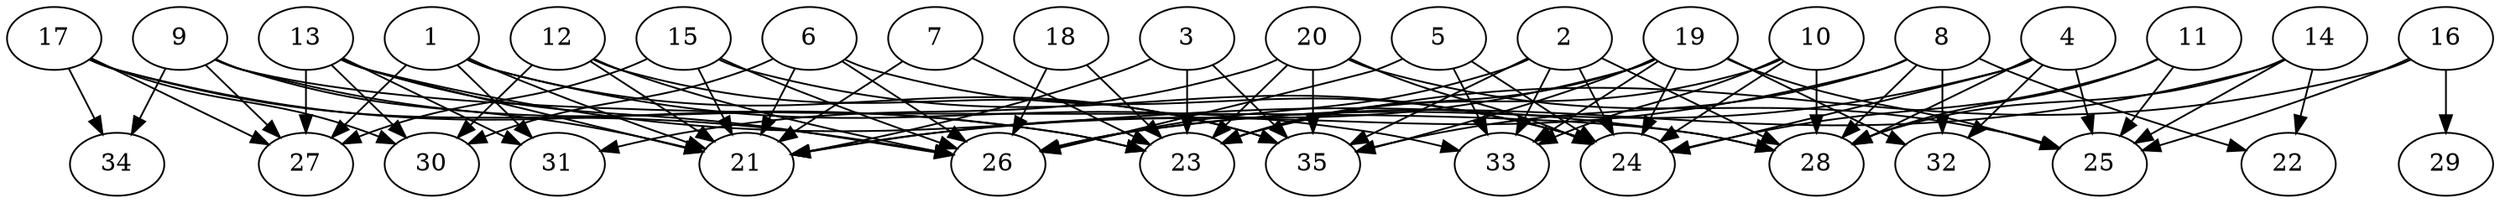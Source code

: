 // DAG automatically generated by daggen at Thu Oct  3 14:05:37 2019
// ./daggen --dot -n 35 --ccr 0.5 --fat 0.9 --regular 0.5 --density 0.5 --mindata 5242880 --maxdata 52428800 
digraph G {
  1 [size="60901376", alpha="0.03", expect_size="30450688"] 
  1 -> 21 [size ="30450688"]
  1 -> 27 [size ="30450688"]
  1 -> 31 [size ="30450688"]
  1 -> 33 [size ="30450688"]
  1 -> 35 [size ="30450688"]
  2 [size="34441216", alpha="0.17", expect_size="17220608"] 
  2 -> 24 [size ="17220608"]
  2 -> 26 [size ="17220608"]
  2 -> 28 [size ="17220608"]
  2 -> 33 [size ="17220608"]
  2 -> 35 [size ="17220608"]
  3 [size="78440448", alpha="0.01", expect_size="39220224"] 
  3 -> 21 [size ="39220224"]
  3 -> 23 [size ="39220224"]
  3 -> 35 [size ="39220224"]
  4 [size="12523520", alpha="0.02", expect_size="6261760"] 
  4 -> 24 [size ="6261760"]
  4 -> 25 [size ="6261760"]
  4 -> 26 [size ="6261760"]
  4 -> 28 [size ="6261760"]
  4 -> 32 [size ="6261760"]
  5 [size="64856064", alpha="0.02", expect_size="32428032"] 
  5 -> 24 [size ="32428032"]
  5 -> 26 [size ="32428032"]
  5 -> 33 [size ="32428032"]
  6 [size="99414016", alpha="0.02", expect_size="49707008"] 
  6 -> 21 [size ="49707008"]
  6 -> 24 [size ="49707008"]
  6 -> 26 [size ="49707008"]
  6 -> 30 [size ="49707008"]
  7 [size="50812928", alpha="0.06", expect_size="25406464"] 
  7 -> 21 [size ="25406464"]
  7 -> 23 [size ="25406464"]
  8 [size="93798400", alpha="0.03", expect_size="46899200"] 
  8 -> 21 [size ="46899200"]
  8 -> 22 [size ="46899200"]
  8 -> 28 [size ="46899200"]
  8 -> 32 [size ="46899200"]
  8 -> 35 [size ="46899200"]
  9 [size="94083072", alpha="0.02", expect_size="47041536"] 
  9 -> 21 [size ="47041536"]
  9 -> 23 [size ="47041536"]
  9 -> 27 [size ="47041536"]
  9 -> 28 [size ="47041536"]
  9 -> 34 [size ="47041536"]
  10 [size="71872512", alpha="0.09", expect_size="35936256"] 
  10 -> 23 [size ="35936256"]
  10 -> 24 [size ="35936256"]
  10 -> 28 [size ="35936256"]
  10 -> 33 [size ="35936256"]
  11 [size="93790208", alpha="0.04", expect_size="46895104"] 
  11 -> 24 [size ="46895104"]
  11 -> 25 [size ="46895104"]
  11 -> 28 [size ="46895104"]
  12 [size="12781568", alpha="0.08", expect_size="6390784"] 
  12 -> 21 [size ="6390784"]
  12 -> 26 [size ="6390784"]
  12 -> 30 [size ="6390784"]
  12 -> 35 [size ="6390784"]
  13 [size="94681088", alpha="0.08", expect_size="47340544"] 
  13 -> 21 [size ="47340544"]
  13 -> 26 [size ="47340544"]
  13 -> 27 [size ="47340544"]
  13 -> 28 [size ="47340544"]
  13 -> 30 [size ="47340544"]
  13 -> 31 [size ="47340544"]
  14 [size="99454976", alpha="0.10", expect_size="49727488"] 
  14 -> 22 [size ="49727488"]
  14 -> 25 [size ="49727488"]
  14 -> 26 [size ="49727488"]
  14 -> 28 [size ="49727488"]
  15 [size="15560704", alpha="0.11", expect_size="7780352"] 
  15 -> 21 [size ="7780352"]
  15 -> 24 [size ="7780352"]
  15 -> 26 [size ="7780352"]
  15 -> 27 [size ="7780352"]
  16 [size="23377920", alpha="0.18", expect_size="11688960"] 
  16 -> 23 [size ="11688960"]
  16 -> 25 [size ="11688960"]
  16 -> 29 [size ="11688960"]
  17 [size="33538048", alpha="0.14", expect_size="16769024"] 
  17 -> 23 [size ="16769024"]
  17 -> 26 [size ="16769024"]
  17 -> 27 [size ="16769024"]
  17 -> 30 [size ="16769024"]
  17 -> 34 [size ="16769024"]
  18 [size="61806592", alpha="0.04", expect_size="30903296"] 
  18 -> 23 [size ="30903296"]
  18 -> 26 [size ="30903296"]
  19 [size="74233856", alpha="0.11", expect_size="37116928"] 
  19 -> 21 [size ="37116928"]
  19 -> 23 [size ="37116928"]
  19 -> 24 [size ="37116928"]
  19 -> 25 [size ="37116928"]
  19 -> 32 [size ="37116928"]
  19 -> 33 [size ="37116928"]
  19 -> 35 [size ="37116928"]
  20 [size="81928192", alpha="0.18", expect_size="40964096"] 
  20 -> 23 [size ="40964096"]
  20 -> 24 [size ="40964096"]
  20 -> 25 [size ="40964096"]
  20 -> 31 [size ="40964096"]
  20 -> 35 [size ="40964096"]
  21 [size="29018112", alpha="0.16", expect_size="14509056"] 
  22 [size="48879616", alpha="0.19", expect_size="24439808"] 
  23 [size="86290432", alpha="0.16", expect_size="43145216"] 
  24 [size="30210048", alpha="0.13", expect_size="15105024"] 
  25 [size="76910592", alpha="0.02", expect_size="38455296"] 
  26 [size="32573440", alpha="0.10", expect_size="16286720"] 
  27 [size="24147968", alpha="0.06", expect_size="12073984"] 
  28 [size="90447872", alpha="0.00", expect_size="45223936"] 
  29 [size="13223936", alpha="0.12", expect_size="6611968"] 
  30 [size="67344384", alpha="0.17", expect_size="33672192"] 
  31 [size="59537408", alpha="0.19", expect_size="29768704"] 
  32 [size="40220672", alpha="0.02", expect_size="20110336"] 
  33 [size="33351680", alpha="0.03", expect_size="16675840"] 
  34 [size="12511232", alpha="0.03", expect_size="6255616"] 
  35 [size="74113024", alpha="0.03", expect_size="37056512"] 
}
